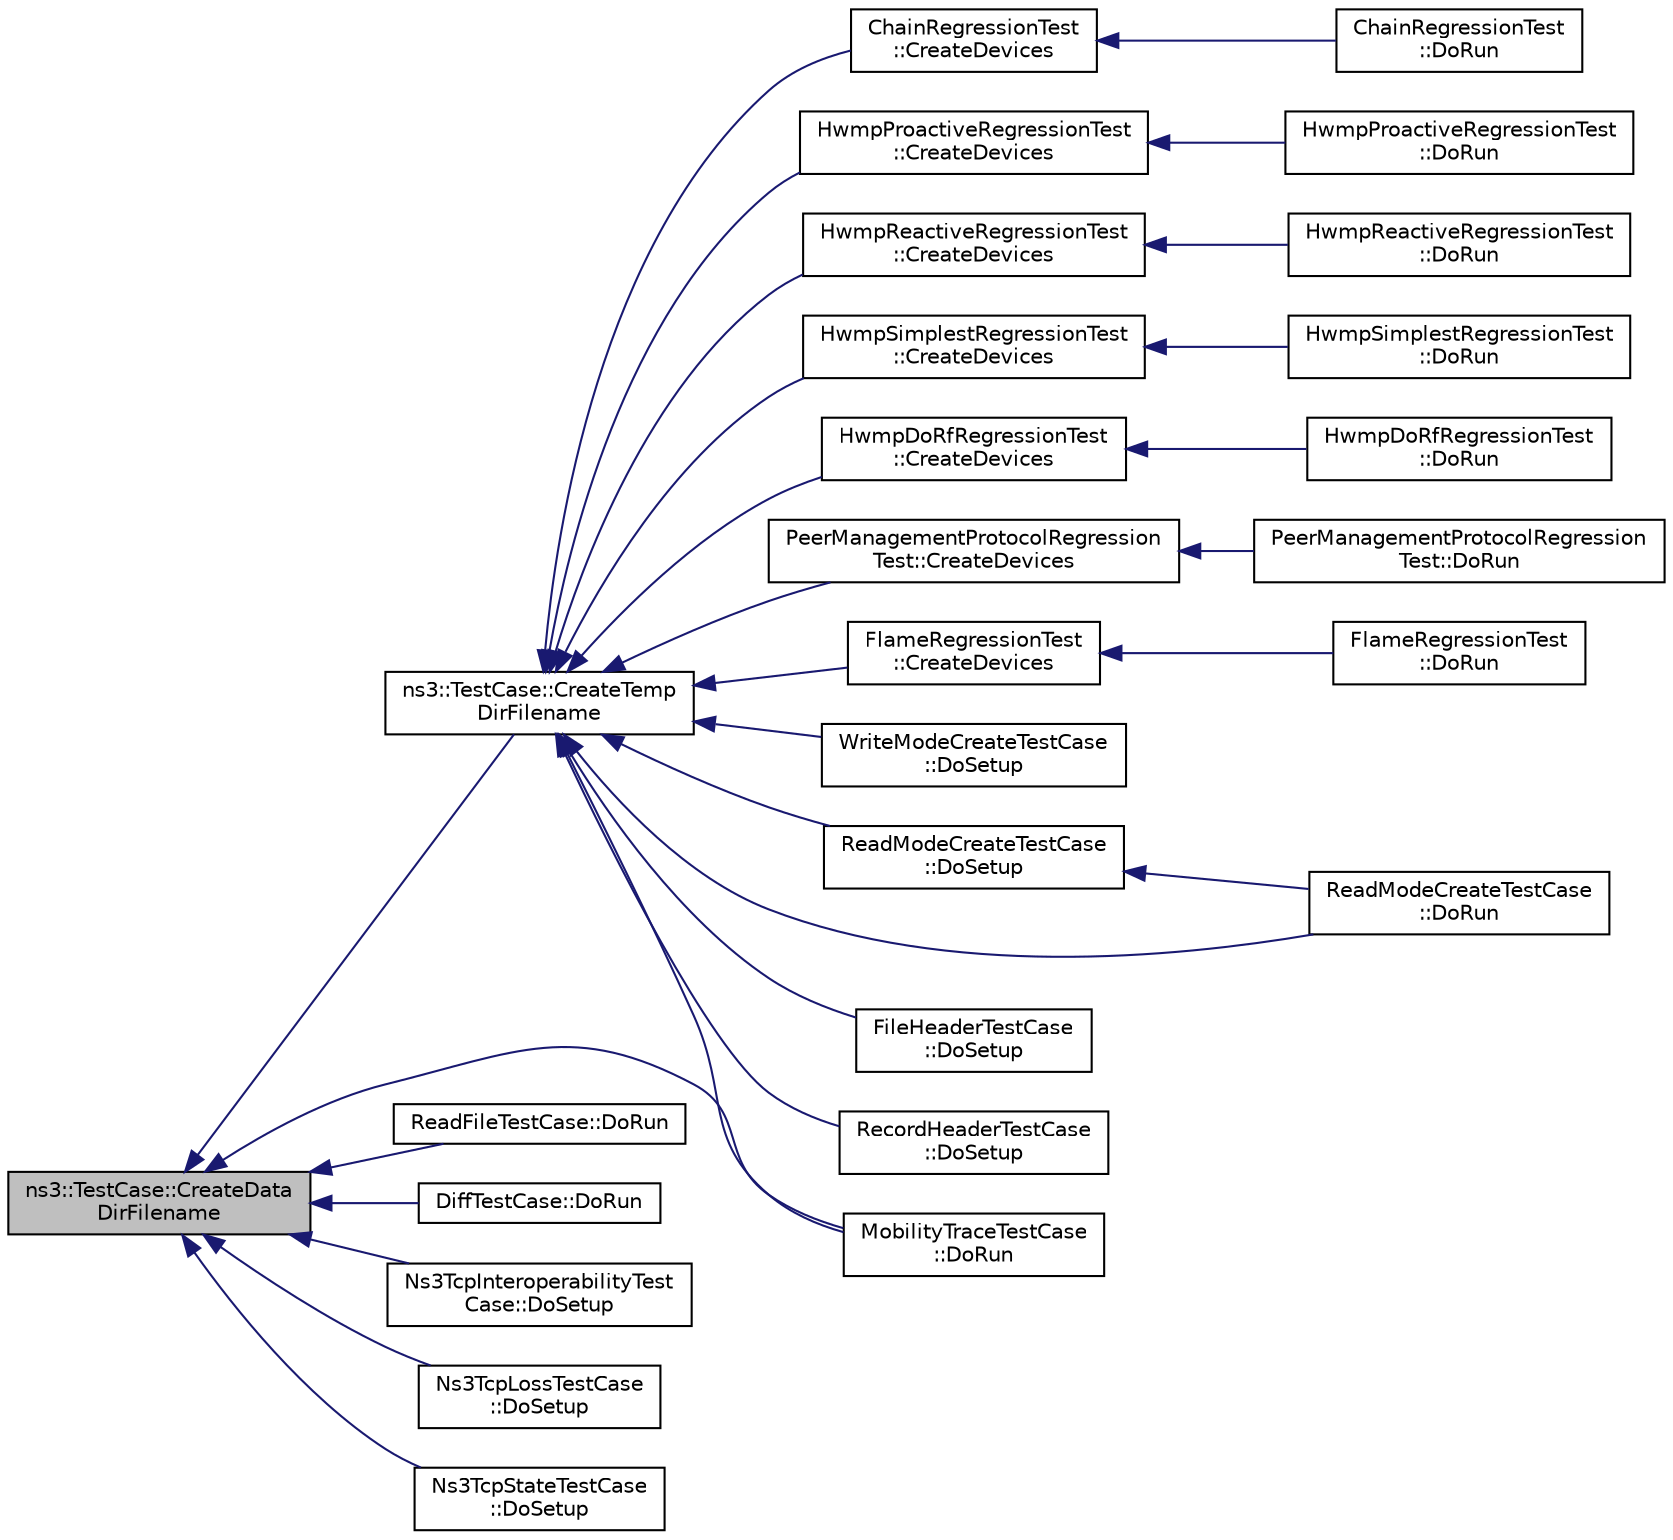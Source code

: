 digraph "ns3::TestCase::CreateDataDirFilename"
{
  edge [fontname="Helvetica",fontsize="10",labelfontname="Helvetica",labelfontsize="10"];
  node [fontname="Helvetica",fontsize="10",shape=record];
  rankdir="LR";
  Node1 [label="ns3::TestCase::CreateData\lDirFilename",height=0.2,width=0.4,color="black", fillcolor="grey75", style="filled", fontcolor="black"];
  Node1 -> Node2 [dir="back",color="midnightblue",fontsize="10",style="solid"];
  Node2 [label="ns3::TestCase::CreateTemp\lDirFilename",height=0.2,width=0.4,color="black", fillcolor="white", style="filled",URL="$dd/d88/classns3_1_1TestCase.html#a8a04695a6fb9ba0f89e28e9523963f88",tooltip="Construct the full path to a file in a temporary directory. "];
  Node2 -> Node3 [dir="back",color="midnightblue",fontsize="10",style="solid"];
  Node3 [label="ChainRegressionTest\l::CreateDevices",height=0.2,width=0.4,color="black", fillcolor="white", style="filled",URL="$da/d19/classChainRegressionTest.html#ae8b1dd906e3d52a223122c63d236bb19",tooltip="Create devices, install TCP/IP stack and applications. "];
  Node3 -> Node4 [dir="back",color="midnightblue",fontsize="10",style="solid"];
  Node4 [label="ChainRegressionTest\l::DoRun",height=0.2,width=0.4,color="black", fillcolor="white", style="filled",URL="$da/d19/classChainRegressionTest.html#a51aa3cae551407ee6a6f346c30e3cc43",tooltip="Go. "];
  Node2 -> Node5 [dir="back",color="midnightblue",fontsize="10",style="solid"];
  Node5 [label="HwmpProactiveRegressionTest\l::CreateDevices",height=0.2,width=0.4,color="black", fillcolor="white", style="filled",URL="$d2/d20/classHwmpProactiveRegressionTest.html#a98c6ff2361a7a5065ebf14089edc5bad",tooltip="Create devices function. "];
  Node5 -> Node6 [dir="back",color="midnightblue",fontsize="10",style="solid"];
  Node6 [label="HwmpProactiveRegressionTest\l::DoRun",height=0.2,width=0.4,color="black", fillcolor="white", style="filled",URL="$d2/d20/classHwmpProactiveRegressionTest.html#ad000db534766301050336560b08b531e",tooltip="Implementation to actually run this TestCase. "];
  Node2 -> Node7 [dir="back",color="midnightblue",fontsize="10",style="solid"];
  Node7 [label="HwmpReactiveRegressionTest\l::CreateDevices",height=0.2,width=0.4,color="black", fillcolor="white", style="filled",URL="$d2/dcc/classHwmpReactiveRegressionTest.html#a8b288a6801baae1e65f87de7eb0352a4",tooltip="Create devices function. "];
  Node7 -> Node8 [dir="back",color="midnightblue",fontsize="10",style="solid"];
  Node8 [label="HwmpReactiveRegressionTest\l::DoRun",height=0.2,width=0.4,color="black", fillcolor="white", style="filled",URL="$d2/dcc/classHwmpReactiveRegressionTest.html#ae66a095a74ef4e2cbdfc0d042b50e63c",tooltip="Implementation to actually run this TestCase. "];
  Node2 -> Node9 [dir="back",color="midnightblue",fontsize="10",style="solid"];
  Node9 [label="HwmpSimplestRegressionTest\l::CreateDevices",height=0.2,width=0.4,color="black", fillcolor="white", style="filled",URL="$de/daa/classHwmpSimplestRegressionTest.html#a6866a6d6b0b93241ec0f0c29ef61fd39",tooltip="Create devices function. "];
  Node9 -> Node10 [dir="back",color="midnightblue",fontsize="10",style="solid"];
  Node10 [label="HwmpSimplestRegressionTest\l::DoRun",height=0.2,width=0.4,color="black", fillcolor="white", style="filled",URL="$de/daa/classHwmpSimplestRegressionTest.html#a66060eab1ba10620e724e97901e03168",tooltip="Implementation to actually run this TestCase. "];
  Node2 -> Node11 [dir="back",color="midnightblue",fontsize="10",style="solid"];
  Node11 [label="HwmpDoRfRegressionTest\l::CreateDevices",height=0.2,width=0.4,color="black", fillcolor="white", style="filled",URL="$d2/dbe/classHwmpDoRfRegressionTest.html#a55abac18467e059d3c39fa0de53bc436",tooltip="Create devices function. "];
  Node11 -> Node12 [dir="back",color="midnightblue",fontsize="10",style="solid"];
  Node12 [label="HwmpDoRfRegressionTest\l::DoRun",height=0.2,width=0.4,color="black", fillcolor="white", style="filled",URL="$d2/dbe/classHwmpDoRfRegressionTest.html#a31af438e94ab7ed25d9837a3f47f77b0",tooltip="Implementation to actually run this TestCase. "];
  Node2 -> Node13 [dir="back",color="midnightblue",fontsize="10",style="solid"];
  Node13 [label="PeerManagementProtocolRegression\lTest::CreateDevices",height=0.2,width=0.4,color="black", fillcolor="white", style="filled",URL="$d3/d4d/classPeerManagementProtocolRegressionTest.html#a045b489f508afaecc5b5abb9d3513918",tooltip="Create devices function. "];
  Node13 -> Node14 [dir="back",color="midnightblue",fontsize="10",style="solid"];
  Node14 [label="PeerManagementProtocolRegression\lTest::DoRun",height=0.2,width=0.4,color="black", fillcolor="white", style="filled",URL="$d3/d4d/classPeerManagementProtocolRegressionTest.html#aff79851d62fd61dfc7f225565465b0b4",tooltip="Implementation to actually run this TestCase. "];
  Node2 -> Node15 [dir="back",color="midnightblue",fontsize="10",style="solid"];
  Node15 [label="FlameRegressionTest\l::CreateDevices",height=0.2,width=0.4,color="black", fillcolor="white", style="filled",URL="$d7/dd4/classFlameRegressionTest.html#aeee4af77af2814f7339f204135cc2733",tooltip="Creat devices function. "];
  Node15 -> Node16 [dir="back",color="midnightblue",fontsize="10",style="solid"];
  Node16 [label="FlameRegressionTest\l::DoRun",height=0.2,width=0.4,color="black", fillcolor="white", style="filled",URL="$d7/dd4/classFlameRegressionTest.html#aa1cc862bafd9d367a75cc42c9779b603",tooltip="Implementation to actually run this TestCase. "];
  Node2 -> Node17 [dir="back",color="midnightblue",fontsize="10",style="solid"];
  Node17 [label="MobilityTraceTestCase\l::DoRun",height=0.2,width=0.4,color="black", fillcolor="white", style="filled",URL="$d8/d00/classMobilityTraceTestCase.html#ae30ac31273ee7b04d922588517c14ca8",tooltip="Implementation to actually run this TestCase. "];
  Node2 -> Node18 [dir="back",color="midnightblue",fontsize="10",style="solid"];
  Node18 [label="WriteModeCreateTestCase\l::DoSetup",height=0.2,width=0.4,color="black", fillcolor="white", style="filled",URL="$d9/d4f/classWriteModeCreateTestCase.html#a3a3ac08af7de3c751216bad78fa5082e",tooltip="Implementation to do any local setup required for this TestCase. "];
  Node2 -> Node19 [dir="back",color="midnightblue",fontsize="10",style="solid"];
  Node19 [label="ReadModeCreateTestCase\l::DoSetup",height=0.2,width=0.4,color="black", fillcolor="white", style="filled",URL="$d2/d32/classReadModeCreateTestCase.html#a6dd7e9a6a38fd7f1622950f026af16ae",tooltip="Implementation to do any local setup required for this TestCase. "];
  Node19 -> Node20 [dir="back",color="midnightblue",fontsize="10",style="solid"];
  Node20 [label="ReadModeCreateTestCase\l::DoRun",height=0.2,width=0.4,color="black", fillcolor="white", style="filled",URL="$d2/d32/classReadModeCreateTestCase.html#a562663ce527b2afe1a01e530874cd851",tooltip="Implementation to actually run this TestCase. "];
  Node2 -> Node20 [dir="back",color="midnightblue",fontsize="10",style="solid"];
  Node2 -> Node21 [dir="back",color="midnightblue",fontsize="10",style="solid"];
  Node21 [label="FileHeaderTestCase\l::DoSetup",height=0.2,width=0.4,color="black", fillcolor="white", style="filled",URL="$d6/d33/classFileHeaderTestCase.html#ac7487b9a10d955145e0ab0150aace4d2",tooltip="Implementation to do any local setup required for this TestCase. "];
  Node2 -> Node22 [dir="back",color="midnightblue",fontsize="10",style="solid"];
  Node22 [label="RecordHeaderTestCase\l::DoSetup",height=0.2,width=0.4,color="black", fillcolor="white", style="filled",URL="$d0/d44/classRecordHeaderTestCase.html#aad4a302ea73173b4c70902a897933b04",tooltip="Implementation to do any local setup required for this TestCase. "];
  Node1 -> Node17 [dir="back",color="midnightblue",fontsize="10",style="solid"];
  Node1 -> Node23 [dir="back",color="midnightblue",fontsize="10",style="solid"];
  Node23 [label="ReadFileTestCase::DoRun",height=0.2,width=0.4,color="black", fillcolor="white", style="filled",URL="$df/dab/classReadFileTestCase.html#a45c51f52ea608037fd8b5ca3a5353ad9",tooltip="Implementation to actually run this TestCase. "];
  Node1 -> Node24 [dir="back",color="midnightblue",fontsize="10",style="solid"];
  Node24 [label="DiffTestCase::DoRun",height=0.2,width=0.4,color="black", fillcolor="white", style="filled",URL="$df/da3/classDiffTestCase.html#aa6e6da63a68b54ea86a6172337d1e5a6",tooltip="Implementation to actually run this TestCase. "];
  Node1 -> Node25 [dir="back",color="midnightblue",fontsize="10",style="solid"];
  Node25 [label="Ns3TcpInteroperabilityTest\lCase::DoSetup",height=0.2,width=0.4,color="black", fillcolor="white", style="filled",URL="$d5/d86/classNs3TcpInteroperabilityTestCase.html#af18785722baa5f4826f281efacaabe60",tooltip="Implementation to do any local setup required for this TestCase. "];
  Node1 -> Node26 [dir="back",color="midnightblue",fontsize="10",style="solid"];
  Node26 [label="Ns3TcpLossTestCase\l::DoSetup",height=0.2,width=0.4,color="black", fillcolor="white", style="filled",URL="$d7/d40/classNs3TcpLossTestCase.html#a08237ed89cdb33439db0d70432dc773a",tooltip="Implementation to do any local setup required for this TestCase. "];
  Node1 -> Node27 [dir="back",color="midnightblue",fontsize="10",style="solid"];
  Node27 [label="Ns3TcpStateTestCase\l::DoSetup",height=0.2,width=0.4,color="black", fillcolor="white", style="filled",URL="$d4/d4d/classNs3TcpStateTestCase.html#ab40bcdfe18d73d1d52edf573894ce112",tooltip="Implementation to do any local setup required for this TestCase. "];
}
